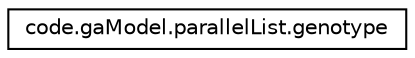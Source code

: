 digraph "Graphical Class Hierarchy"
{
  edge [fontname="Helvetica",fontsize="10",labelfontname="Helvetica",labelfontsize="10"];
  node [fontname="Helvetica",fontsize="10",shape=record];
  rankdir="LR";
  Node0 [label="code.gaModel.parallelList.genotype",height=0.2,width=0.4,color="black", fillcolor="white", style="filled",URL="$classcode_1_1ga_model_1_1parallel_list_1_1genotype.html"];
}
